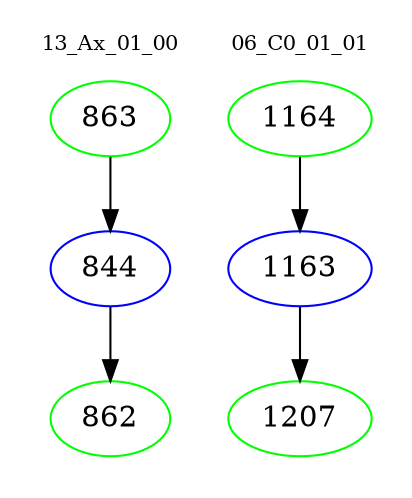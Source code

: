 digraph{
subgraph cluster_0 {
color = white
label = "13_Ax_01_00";
fontsize=10;
T0_863 [label="863", color="green"]
T0_863 -> T0_844 [color="black"]
T0_844 [label="844", color="blue"]
T0_844 -> T0_862 [color="black"]
T0_862 [label="862", color="green"]
}
subgraph cluster_1 {
color = white
label = "06_C0_01_01";
fontsize=10;
T1_1164 [label="1164", color="green"]
T1_1164 -> T1_1163 [color="black"]
T1_1163 [label="1163", color="blue"]
T1_1163 -> T1_1207 [color="black"]
T1_1207 [label="1207", color="green"]
}
}
